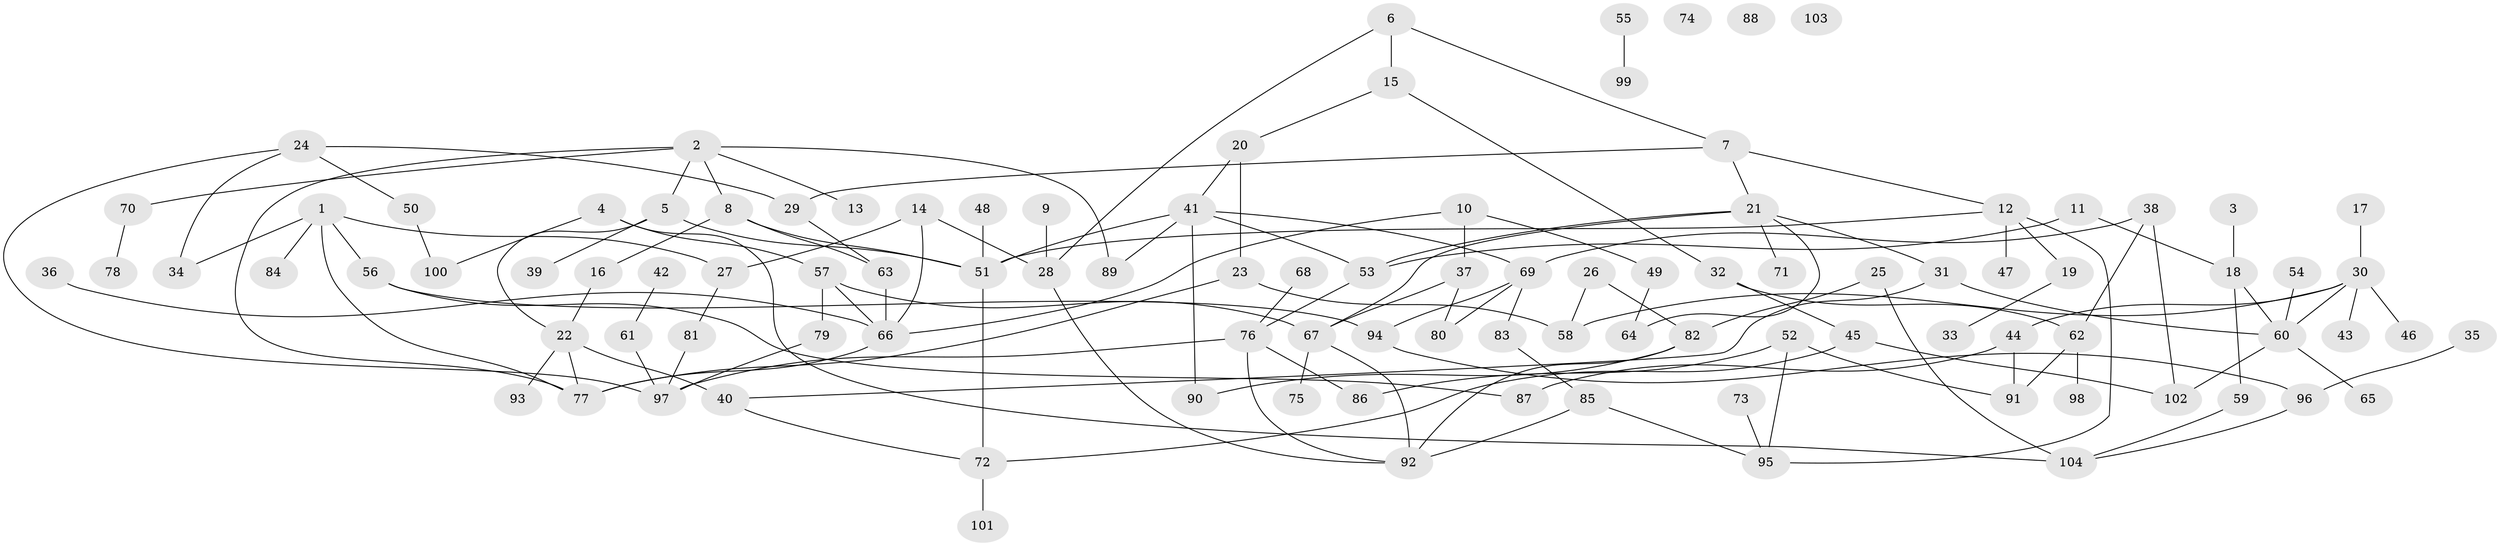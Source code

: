 // coarse degree distribution, {6: 0.057971014492753624, 1: 0.2608695652173913, 3: 0.13043478260869565, 5: 0.07246376811594203, 4: 0.15942028985507245, 2: 0.15942028985507245, 8: 0.014492753623188406, 7: 0.07246376811594203, 9: 0.014492753623188406, 0: 0.057971014492753624}
// Generated by graph-tools (version 1.1) at 2025/41/03/06/25 10:41:19]
// undirected, 104 vertices, 141 edges
graph export_dot {
graph [start="1"]
  node [color=gray90,style=filled];
  1;
  2;
  3;
  4;
  5;
  6;
  7;
  8;
  9;
  10;
  11;
  12;
  13;
  14;
  15;
  16;
  17;
  18;
  19;
  20;
  21;
  22;
  23;
  24;
  25;
  26;
  27;
  28;
  29;
  30;
  31;
  32;
  33;
  34;
  35;
  36;
  37;
  38;
  39;
  40;
  41;
  42;
  43;
  44;
  45;
  46;
  47;
  48;
  49;
  50;
  51;
  52;
  53;
  54;
  55;
  56;
  57;
  58;
  59;
  60;
  61;
  62;
  63;
  64;
  65;
  66;
  67;
  68;
  69;
  70;
  71;
  72;
  73;
  74;
  75;
  76;
  77;
  78;
  79;
  80;
  81;
  82;
  83;
  84;
  85;
  86;
  87;
  88;
  89;
  90;
  91;
  92;
  93;
  94;
  95;
  96;
  97;
  98;
  99;
  100;
  101;
  102;
  103;
  104;
  1 -- 27;
  1 -- 34;
  1 -- 56;
  1 -- 77;
  1 -- 84;
  2 -- 5;
  2 -- 8;
  2 -- 13;
  2 -- 70;
  2 -- 77;
  2 -- 89;
  3 -- 18;
  4 -- 57;
  4 -- 100;
  4 -- 104;
  5 -- 22;
  5 -- 39;
  5 -- 51;
  6 -- 7;
  6 -- 15;
  6 -- 28;
  7 -- 12;
  7 -- 21;
  7 -- 29;
  8 -- 16;
  8 -- 51;
  8 -- 63;
  9 -- 28;
  10 -- 37;
  10 -- 49;
  10 -- 66;
  11 -- 18;
  11 -- 53;
  12 -- 19;
  12 -- 47;
  12 -- 51;
  12 -- 95;
  14 -- 27;
  14 -- 28;
  14 -- 66;
  15 -- 20;
  15 -- 32;
  16 -- 22;
  17 -- 30;
  18 -- 59;
  18 -- 60;
  19 -- 33;
  20 -- 23;
  20 -- 41;
  21 -- 31;
  21 -- 53;
  21 -- 64;
  21 -- 67;
  21 -- 71;
  22 -- 40;
  22 -- 77;
  22 -- 93;
  23 -- 58;
  23 -- 77;
  24 -- 29;
  24 -- 34;
  24 -- 50;
  24 -- 97;
  25 -- 82;
  25 -- 104;
  26 -- 58;
  26 -- 82;
  27 -- 81;
  28 -- 92;
  29 -- 63;
  30 -- 43;
  30 -- 44;
  30 -- 46;
  30 -- 58;
  30 -- 60;
  31 -- 40;
  31 -- 60;
  32 -- 45;
  32 -- 62;
  35 -- 96;
  36 -- 66;
  37 -- 67;
  37 -- 80;
  38 -- 62;
  38 -- 69;
  38 -- 102;
  40 -- 72;
  41 -- 51;
  41 -- 53;
  41 -- 69;
  41 -- 89;
  41 -- 90;
  42 -- 61;
  44 -- 87;
  44 -- 91;
  45 -- 72;
  45 -- 102;
  48 -- 51;
  49 -- 64;
  50 -- 100;
  51 -- 72;
  52 -- 86;
  52 -- 91;
  52 -- 95;
  53 -- 76;
  54 -- 60;
  55 -- 99;
  56 -- 87;
  56 -- 94;
  57 -- 66;
  57 -- 67;
  57 -- 79;
  59 -- 104;
  60 -- 65;
  60 -- 102;
  61 -- 97;
  62 -- 91;
  62 -- 98;
  63 -- 66;
  66 -- 77;
  67 -- 75;
  67 -- 92;
  68 -- 76;
  69 -- 80;
  69 -- 83;
  69 -- 94;
  70 -- 78;
  72 -- 101;
  73 -- 95;
  76 -- 86;
  76 -- 92;
  76 -- 97;
  79 -- 97;
  81 -- 97;
  82 -- 90;
  82 -- 92;
  83 -- 85;
  85 -- 92;
  85 -- 95;
  94 -- 96;
  96 -- 104;
}
